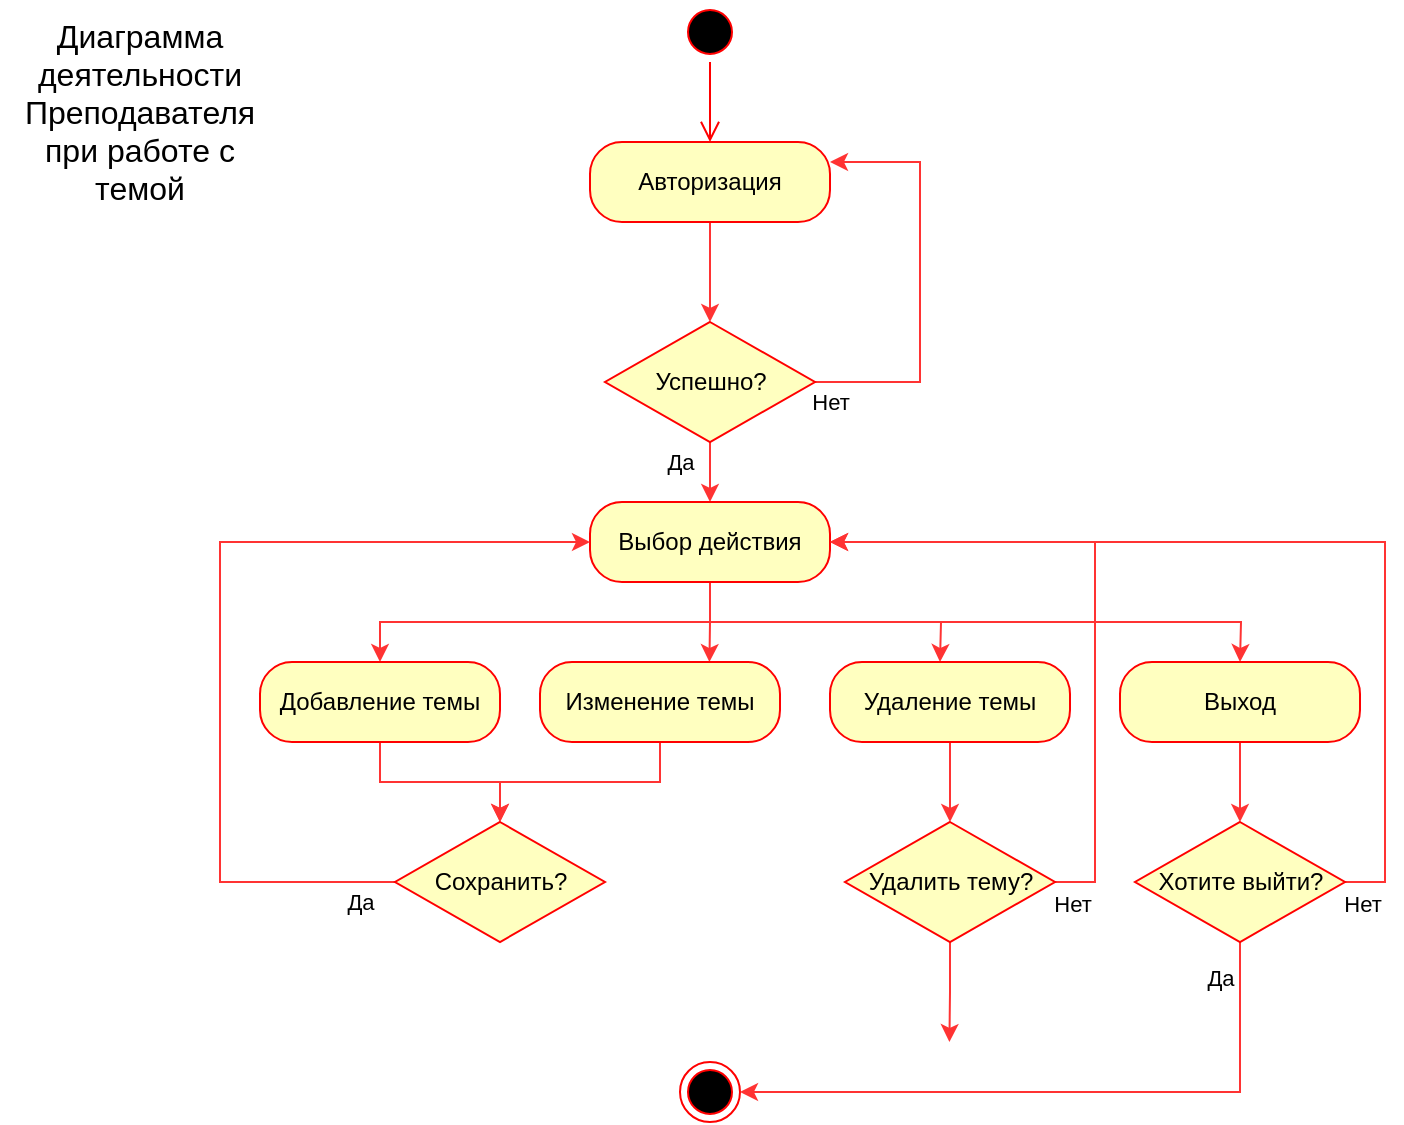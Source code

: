 <mxfile version="14.8.0" type="github">
  <diagram id="K9paII9QUloEHr4eihSR" name="Page-1">
    <mxGraphModel dx="1231" dy="681" grid="1" gridSize="10" guides="1" tooltips="1" connect="1" arrows="1" fold="1" page="1" pageScale="1" pageWidth="827" pageHeight="1169" math="0" shadow="0">
      <root>
        <mxCell id="0" />
        <mxCell id="1" parent="0" />
        <mxCell id="vNYTS4NbMi1OWgrk75HW-1" value="" style="ellipse;html=1;shape=startState;fillColor=#000000;strokeColor=#ff0000;" vertex="1" parent="1">
          <mxGeometry x="390" y="10" width="30" height="30" as="geometry" />
        </mxCell>
        <mxCell id="vNYTS4NbMi1OWgrk75HW-2" value="" style="edgeStyle=orthogonalEdgeStyle;html=1;verticalAlign=bottom;endArrow=open;endSize=8;strokeColor=#ff0000;entryX=0.5;entryY=0;entryDx=0;entryDy=0;entryPerimeter=0;" edge="1" parent="1" source="vNYTS4NbMi1OWgrk75HW-1" target="vNYTS4NbMi1OWgrk75HW-4">
          <mxGeometry relative="1" as="geometry">
            <mxPoint x="405" y="100" as="targetPoint" />
          </mxGeometry>
        </mxCell>
        <mxCell id="vNYTS4NbMi1OWgrk75HW-3" style="edgeStyle=orthogonalEdgeStyle;rounded=0;orthogonalLoop=1;jettySize=auto;html=1;exitX=0.5;exitY=1;exitDx=0;exitDy=0;strokeColor=#FF3333;entryX=0.5;entryY=0;entryDx=0;entryDy=0;" edge="1" parent="1" source="vNYTS4NbMi1OWgrk75HW-4" target="vNYTS4NbMi1OWgrk75HW-7">
          <mxGeometry relative="1" as="geometry">
            <mxPoint x="405" y="150" as="targetPoint" />
          </mxGeometry>
        </mxCell>
        <mxCell id="vNYTS4NbMi1OWgrk75HW-4" value="Авторизация" style="rounded=1;whiteSpace=wrap;html=1;arcSize=40;fontColor=#000000;fillColor=#ffffc0;strokeColor=#ff0000;" vertex="1" parent="1">
          <mxGeometry x="345" y="80" width="120" height="40" as="geometry" />
        </mxCell>
        <mxCell id="vNYTS4NbMi1OWgrk75HW-5" style="edgeStyle=orthogonalEdgeStyle;rounded=0;orthogonalLoop=1;jettySize=auto;html=1;exitX=1;exitY=0.5;exitDx=0;exitDy=0;entryX=1;entryY=0.25;entryDx=0;entryDy=0;strokeColor=#FF3333;" edge="1" parent="1" source="vNYTS4NbMi1OWgrk75HW-7" target="vNYTS4NbMi1OWgrk75HW-4">
          <mxGeometry relative="1" as="geometry">
            <Array as="points">
              <mxPoint x="510" y="200" />
              <mxPoint x="510" y="90" />
            </Array>
          </mxGeometry>
        </mxCell>
        <mxCell id="vNYTS4NbMi1OWgrk75HW-6" value="Нет" style="edgeLabel;html=1;align=center;verticalAlign=middle;resizable=0;points=[];" vertex="1" connectable="0" parent="vNYTS4NbMi1OWgrk75HW-5">
          <mxGeometry x="0.373" y="4" relative="1" as="geometry">
            <mxPoint x="-41" y="100" as="offset" />
          </mxGeometry>
        </mxCell>
        <mxCell id="vNYTS4NbMi1OWgrk75HW-8" value="Да" style="edgeStyle=orthogonalEdgeStyle;rounded=0;orthogonalLoop=1;jettySize=auto;html=1;exitX=0.5;exitY=1;exitDx=0;exitDy=0;strokeColor=#FF3333;entryX=0.5;entryY=0;entryDx=0;entryDy=0;" edge="1" parent="1" source="vNYTS4NbMi1OWgrk75HW-7" target="vNYTS4NbMi1OWgrk75HW-9">
          <mxGeometry x="-0.333" y="-15" relative="1" as="geometry">
            <mxPoint x="405" y="280" as="targetPoint" />
            <mxPoint as="offset" />
          </mxGeometry>
        </mxCell>
        <mxCell id="vNYTS4NbMi1OWgrk75HW-7" value="Успешно?" style="rhombus;whiteSpace=wrap;html=1;fillColor=#ffffc0;strokeColor=#ff0000;" vertex="1" parent="1">
          <mxGeometry x="352.5" y="170" width="105" height="60" as="geometry" />
        </mxCell>
        <mxCell id="vNYTS4NbMi1OWgrk75HW-13" style="edgeStyle=orthogonalEdgeStyle;rounded=0;orthogonalLoop=1;jettySize=auto;html=1;exitX=0.5;exitY=1;exitDx=0;exitDy=0;strokeColor=#FF3333;" edge="1" parent="1" source="vNYTS4NbMi1OWgrk75HW-9">
          <mxGeometry relative="1" as="geometry">
            <mxPoint x="404.714" y="340" as="targetPoint" />
          </mxGeometry>
        </mxCell>
        <mxCell id="vNYTS4NbMi1OWgrk75HW-15" style="edgeStyle=orthogonalEdgeStyle;rounded=0;orthogonalLoop=1;jettySize=auto;html=1;exitX=0.5;exitY=1;exitDx=0;exitDy=0;strokeColor=#FF3333;" edge="1" parent="1" source="vNYTS4NbMi1OWgrk75HW-9">
          <mxGeometry relative="1" as="geometry">
            <mxPoint x="520.0" y="340" as="targetPoint" />
          </mxGeometry>
        </mxCell>
        <mxCell id="vNYTS4NbMi1OWgrk75HW-17" style="edgeStyle=orthogonalEdgeStyle;rounded=0;orthogonalLoop=1;jettySize=auto;html=1;exitX=0.5;exitY=1;exitDx=0;exitDy=0;strokeColor=#FF3333;" edge="1" parent="1" source="vNYTS4NbMi1OWgrk75HW-9">
          <mxGeometry relative="1" as="geometry">
            <mxPoint x="670.0" y="340" as="targetPoint" />
          </mxGeometry>
        </mxCell>
        <mxCell id="vNYTS4NbMi1OWgrk75HW-19" style="edgeStyle=orthogonalEdgeStyle;rounded=0;orthogonalLoop=1;jettySize=auto;html=1;exitX=0.5;exitY=1;exitDx=0;exitDy=0;entryX=0.5;entryY=0;entryDx=0;entryDy=0;strokeColor=#FF3333;" edge="1" parent="1" source="vNYTS4NbMi1OWgrk75HW-9" target="vNYTS4NbMi1OWgrk75HW-12">
          <mxGeometry relative="1" as="geometry" />
        </mxCell>
        <mxCell id="vNYTS4NbMi1OWgrk75HW-9" value="Выбор действия" style="rounded=1;whiteSpace=wrap;html=1;arcSize=40;fontColor=#000000;fillColor=#ffffc0;strokeColor=#ff0000;" vertex="1" parent="1">
          <mxGeometry x="345" y="260" width="120" height="40" as="geometry" />
        </mxCell>
        <mxCell id="vNYTS4NbMi1OWgrk75HW-10" value="&lt;font style=&quot;font-size: 16px&quot;&gt;Диаграмма деятельности Преподавателя&lt;br&gt;при работе с темой&lt;br&gt;&lt;/font&gt;" style="text;html=1;strokeColor=none;fillColor=none;align=center;verticalAlign=middle;whiteSpace=wrap;rounded=0;" vertex="1" parent="1">
          <mxGeometry x="50" y="20" width="140" height="90" as="geometry" />
        </mxCell>
        <mxCell id="vNYTS4NbMi1OWgrk75HW-21" style="edgeStyle=orthogonalEdgeStyle;rounded=0;orthogonalLoop=1;jettySize=auto;html=1;exitX=0.5;exitY=1;exitDx=0;exitDy=0;entryX=0.5;entryY=0;entryDx=0;entryDy=0;strokeColor=#FF3333;" edge="1" parent="1" source="vNYTS4NbMi1OWgrk75HW-12" target="vNYTS4NbMi1OWgrk75HW-20">
          <mxGeometry relative="1" as="geometry" />
        </mxCell>
        <mxCell id="vNYTS4NbMi1OWgrk75HW-12" value="Добавление темы" style="rounded=1;whiteSpace=wrap;html=1;arcSize=40;fontColor=#000000;fillColor=#ffffc0;strokeColor=#ff0000;" vertex="1" parent="1">
          <mxGeometry x="180" y="340" width="120" height="40" as="geometry" />
        </mxCell>
        <mxCell id="vNYTS4NbMi1OWgrk75HW-23" style="edgeStyle=orthogonalEdgeStyle;rounded=0;orthogonalLoop=1;jettySize=auto;html=1;exitX=0.5;exitY=1;exitDx=0;exitDy=0;entryX=0.5;entryY=0;entryDx=0;entryDy=0;strokeColor=#FF3333;" edge="1" parent="1" source="vNYTS4NbMi1OWgrk75HW-14" target="vNYTS4NbMi1OWgrk75HW-20">
          <mxGeometry relative="1" as="geometry" />
        </mxCell>
        <mxCell id="vNYTS4NbMi1OWgrk75HW-14" value="Изменение темы" style="rounded=1;whiteSpace=wrap;html=1;arcSize=40;fontColor=#000000;fillColor=#ffffc0;strokeColor=#ff0000;" vertex="1" parent="1">
          <mxGeometry x="320" y="340" width="120" height="40" as="geometry" />
        </mxCell>
        <mxCell id="vNYTS4NbMi1OWgrk75HW-25" style="edgeStyle=orthogonalEdgeStyle;rounded=0;orthogonalLoop=1;jettySize=auto;html=1;exitX=0.5;exitY=1;exitDx=0;exitDy=0;strokeColor=#FF3333;entryX=0.5;entryY=0;entryDx=0;entryDy=0;" edge="1" parent="1" source="vNYTS4NbMi1OWgrk75HW-16" target="vNYTS4NbMi1OWgrk75HW-26">
          <mxGeometry relative="1" as="geometry">
            <mxPoint x="524.714" y="410" as="targetPoint" />
          </mxGeometry>
        </mxCell>
        <mxCell id="vNYTS4NbMi1OWgrk75HW-16" value="Удаление темы" style="rounded=1;whiteSpace=wrap;html=1;arcSize=40;fontColor=#000000;fillColor=#ffffc0;strokeColor=#ff0000;" vertex="1" parent="1">
          <mxGeometry x="465" y="340" width="120" height="40" as="geometry" />
        </mxCell>
        <mxCell id="vNYTS4NbMi1OWgrk75HW-33" style="edgeStyle=orthogonalEdgeStyle;rounded=0;orthogonalLoop=1;jettySize=auto;html=1;exitX=0.5;exitY=1;exitDx=0;exitDy=0;entryX=0.5;entryY=0;entryDx=0;entryDy=0;strokeColor=#FF3333;" edge="1" parent="1" source="vNYTS4NbMi1OWgrk75HW-18" target="vNYTS4NbMi1OWgrk75HW-32">
          <mxGeometry relative="1" as="geometry" />
        </mxCell>
        <mxCell id="vNYTS4NbMi1OWgrk75HW-18" value="Выход" style="rounded=1;whiteSpace=wrap;html=1;arcSize=40;fontColor=#000000;fillColor=#ffffc0;strokeColor=#ff0000;" vertex="1" parent="1">
          <mxGeometry x="610" y="340" width="120" height="40" as="geometry" />
        </mxCell>
        <mxCell id="vNYTS4NbMi1OWgrk75HW-24" value="Да" style="edgeStyle=orthogonalEdgeStyle;rounded=0;orthogonalLoop=1;jettySize=auto;html=1;exitX=0;exitY=0.5;exitDx=0;exitDy=0;entryX=0;entryY=0.5;entryDx=0;entryDy=0;strokeColor=#FF3333;" edge="1" parent="1" source="vNYTS4NbMi1OWgrk75HW-20" target="vNYTS4NbMi1OWgrk75HW-9">
          <mxGeometry x="-0.921" y="10" relative="1" as="geometry">
            <Array as="points">
              <mxPoint x="160" y="450" />
              <mxPoint x="160" y="280" />
            </Array>
            <mxPoint as="offset" />
          </mxGeometry>
        </mxCell>
        <mxCell id="vNYTS4NbMi1OWgrk75HW-20" value="Сохранить?" style="rhombus;whiteSpace=wrap;html=1;fillColor=#ffffc0;strokeColor=#ff0000;" vertex="1" parent="1">
          <mxGeometry x="247.5" y="420" width="105" height="60" as="geometry" />
        </mxCell>
        <mxCell id="vNYTS4NbMi1OWgrk75HW-28" style="edgeStyle=orthogonalEdgeStyle;rounded=0;orthogonalLoop=1;jettySize=auto;html=1;exitX=0.5;exitY=1;exitDx=0;exitDy=0;strokeColor=#FF3333;" edge="1" parent="1" source="vNYTS4NbMi1OWgrk75HW-26">
          <mxGeometry relative="1" as="geometry">
            <mxPoint x="524.714" y="530" as="targetPoint" />
          </mxGeometry>
        </mxCell>
        <mxCell id="vNYTS4NbMi1OWgrk75HW-29" style="edgeStyle=orthogonalEdgeStyle;rounded=0;orthogonalLoop=1;jettySize=auto;html=1;exitX=1;exitY=0.5;exitDx=0;exitDy=0;entryX=1;entryY=0.5;entryDx=0;entryDy=0;strokeColor=#FF3333;" edge="1" parent="1" source="vNYTS4NbMi1OWgrk75HW-26" target="vNYTS4NbMi1OWgrk75HW-9">
          <mxGeometry relative="1" as="geometry" />
        </mxCell>
        <mxCell id="vNYTS4NbMi1OWgrk75HW-30" value="Нет" style="edgeLabel;html=1;align=center;verticalAlign=middle;resizable=0;points=[];" vertex="1" connectable="0" parent="vNYTS4NbMi1OWgrk75HW-29">
          <mxGeometry x="-0.445" y="-2" relative="1" as="geometry">
            <mxPoint x="-14" y="80" as="offset" />
          </mxGeometry>
        </mxCell>
        <mxCell id="vNYTS4NbMi1OWgrk75HW-26" value="Удалить тему?" style="rhombus;whiteSpace=wrap;html=1;fillColor=#ffffc0;strokeColor=#ff0000;" vertex="1" parent="1">
          <mxGeometry x="472.5" y="420" width="105" height="60" as="geometry" />
        </mxCell>
        <mxCell id="vNYTS4NbMi1OWgrk75HW-27" value="" style="ellipse;html=1;shape=endState;fillColor=#000000;strokeColor=#ff0000;" vertex="1" parent="1">
          <mxGeometry x="390" y="540" width="30" height="30" as="geometry" />
        </mxCell>
        <mxCell id="vNYTS4NbMi1OWgrk75HW-34" style="edgeStyle=orthogonalEdgeStyle;rounded=0;orthogonalLoop=1;jettySize=auto;html=1;exitX=0.5;exitY=1;exitDx=0;exitDy=0;entryX=1;entryY=0.5;entryDx=0;entryDy=0;strokeColor=#FF3333;" edge="1" parent="1" source="vNYTS4NbMi1OWgrk75HW-32" target="vNYTS4NbMi1OWgrk75HW-27">
          <mxGeometry relative="1" as="geometry" />
        </mxCell>
        <mxCell id="vNYTS4NbMi1OWgrk75HW-35" value="Да" style="edgeLabel;html=1;align=center;verticalAlign=middle;resizable=0;points=[];" vertex="1" connectable="0" parent="vNYTS4NbMi1OWgrk75HW-34">
          <mxGeometry x="-0.892" y="3" relative="1" as="geometry">
            <mxPoint x="-13" as="offset" />
          </mxGeometry>
        </mxCell>
        <mxCell id="vNYTS4NbMi1OWgrk75HW-36" style="edgeStyle=orthogonalEdgeStyle;rounded=0;orthogonalLoop=1;jettySize=auto;html=1;exitX=1;exitY=0.5;exitDx=0;exitDy=0;entryX=1;entryY=0.5;entryDx=0;entryDy=0;strokeColor=#FF3333;" edge="1" parent="1" source="vNYTS4NbMi1OWgrk75HW-32" target="vNYTS4NbMi1OWgrk75HW-9">
          <mxGeometry relative="1" as="geometry" />
        </mxCell>
        <mxCell id="vNYTS4NbMi1OWgrk75HW-37" value="Нет" style="edgeLabel;html=1;align=center;verticalAlign=middle;resizable=0;points=[];" vertex="1" connectable="0" parent="vNYTS4NbMi1OWgrk75HW-36">
          <mxGeometry x="-0.629" y="-1" relative="1" as="geometry">
            <mxPoint x="-13" y="77" as="offset" />
          </mxGeometry>
        </mxCell>
        <mxCell id="vNYTS4NbMi1OWgrk75HW-32" value="Хотите выйти?" style="rhombus;whiteSpace=wrap;html=1;fillColor=#ffffc0;strokeColor=#ff0000;" vertex="1" parent="1">
          <mxGeometry x="617.5" y="420" width="105" height="60" as="geometry" />
        </mxCell>
      </root>
    </mxGraphModel>
  </diagram>
</mxfile>
